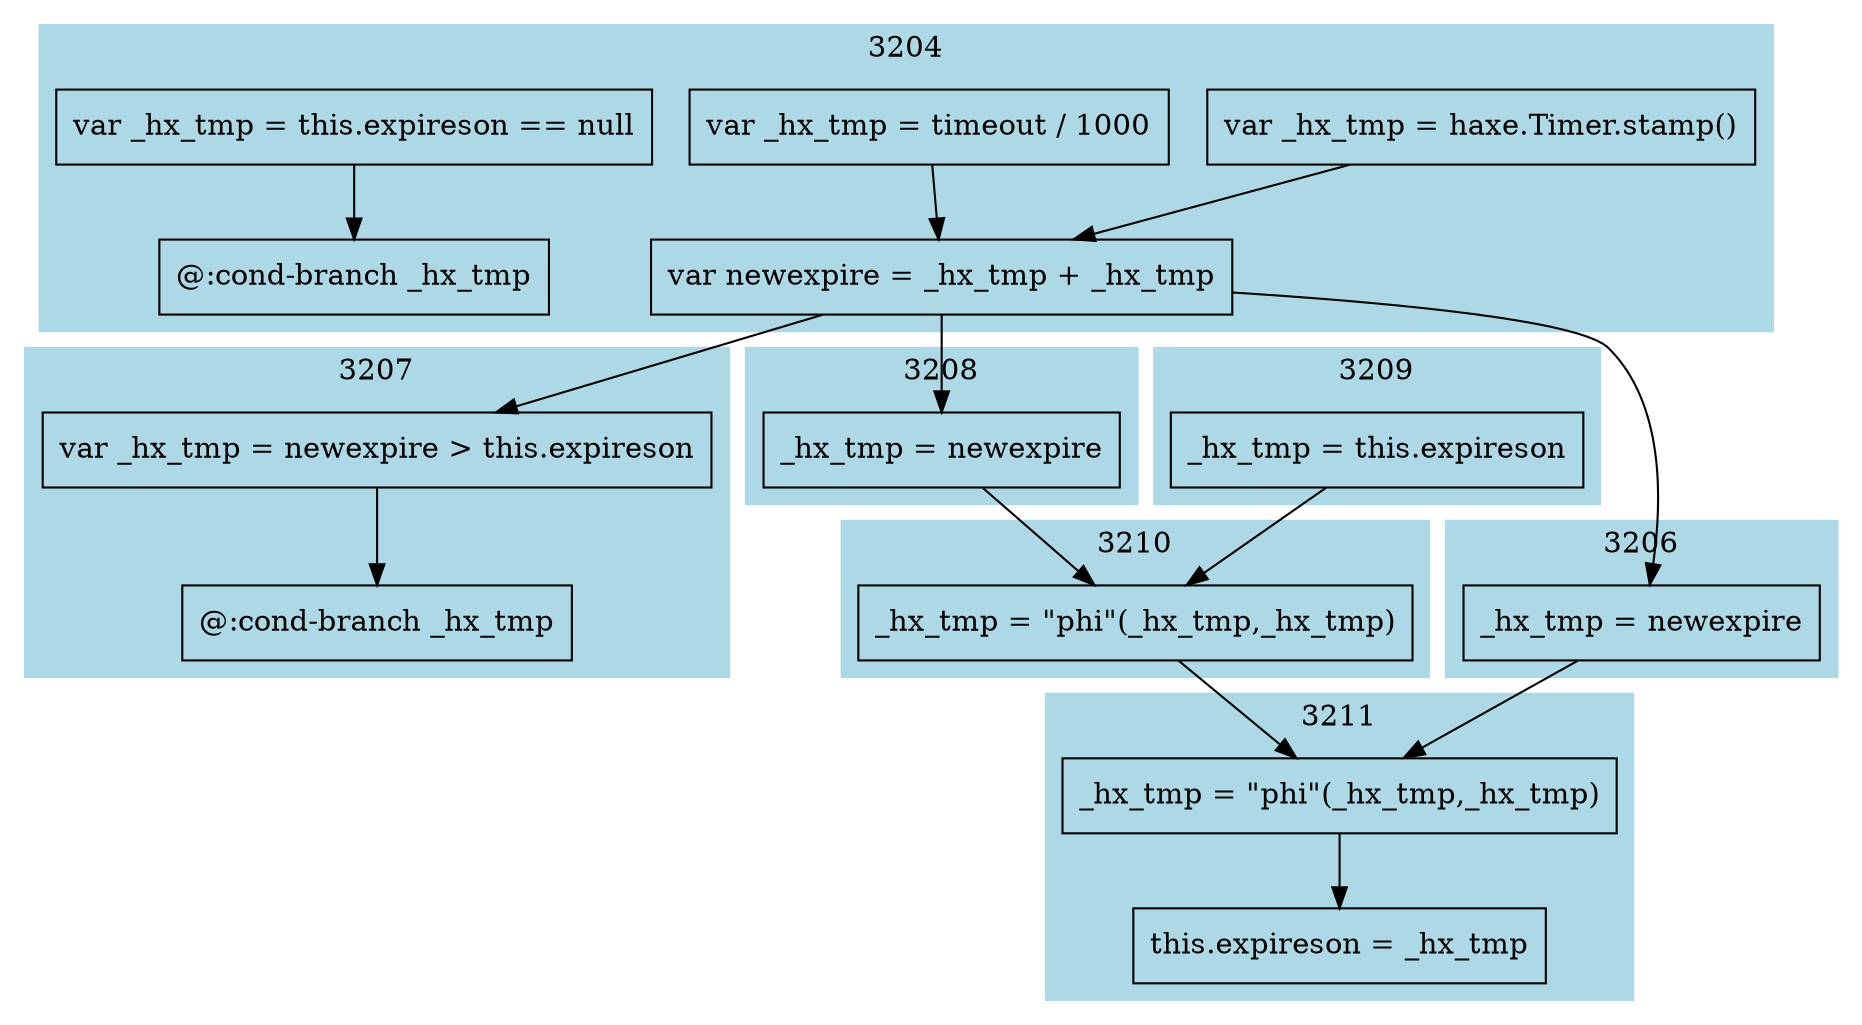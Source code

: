 digraph graphname {
e3204_false_0 -> e3204_false_2;
e3204_false_1 -> e3204_false_2;
e3204_false_2 -> e3208_false_0;
e3204_false_2 -> e3207_false_0;
e3204_false_2 -> e3206_false_0;
e3204_false_4 -> e3204_false_5;
e3206_false_0 -> e3211_true_0;
e3211_true_0 -> e3211_false_0;
e3207_false_0 -> e3207_false_1;
e3208_false_0 -> e3210_true_0;
e3210_true_0 -> e3211_true_0;
e3209_false_0 -> e3210_true_0;
subgraph cluster_3211 {
label=3211;
style=filled;
color=lightblue;
e3211_false_0[shape=box,label="this.expireson = _hx_tmp"];
e3211_true_0[shape=box,label="_hx_tmp = \"phi\"(_hx_tmp,_hx_tmp)"];
}
subgraph cluster_3210 {
label=3210;
style=filled;
color=lightblue;
e3210_true_0[shape=box,label="_hx_tmp = \"phi\"(_hx_tmp,_hx_tmp)"];
}
subgraph cluster_3209 {
label=3209;
style=filled;
color=lightblue;
e3209_false_0[shape=box,label="_hx_tmp = this.expireson"];
}
subgraph cluster_3208 {
label=3208;
style=filled;
color=lightblue;
e3208_false_0[shape=box,label="_hx_tmp = newexpire"];
}
subgraph cluster_3207 {
label=3207;
style=filled;
color=lightblue;
e3207_false_1[shape=box,label="@:cond-branch _hx_tmp"];
e3207_false_0[shape=box,label="var _hx_tmp = newexpire > this.expireson"];
}
subgraph cluster_3206 {
label=3206;
style=filled;
color=lightblue;
e3206_false_0[shape=box,label="_hx_tmp = newexpire"];
}
subgraph cluster_3204 {
label=3204;
style=filled;
color=lightblue;
e3204_false_5[shape=box,label="@:cond-branch _hx_tmp"];
e3204_false_4[shape=box,label="var _hx_tmp = this.expireson == null"];
e3204_false_2[shape=box,label="var newexpire = _hx_tmp + _hx_tmp"];
e3204_false_1[shape=box,label="var _hx_tmp = timeout / 1000"];
e3204_false_0[shape=box,label="var _hx_tmp = haxe.Timer.stamp()"];
}
}
